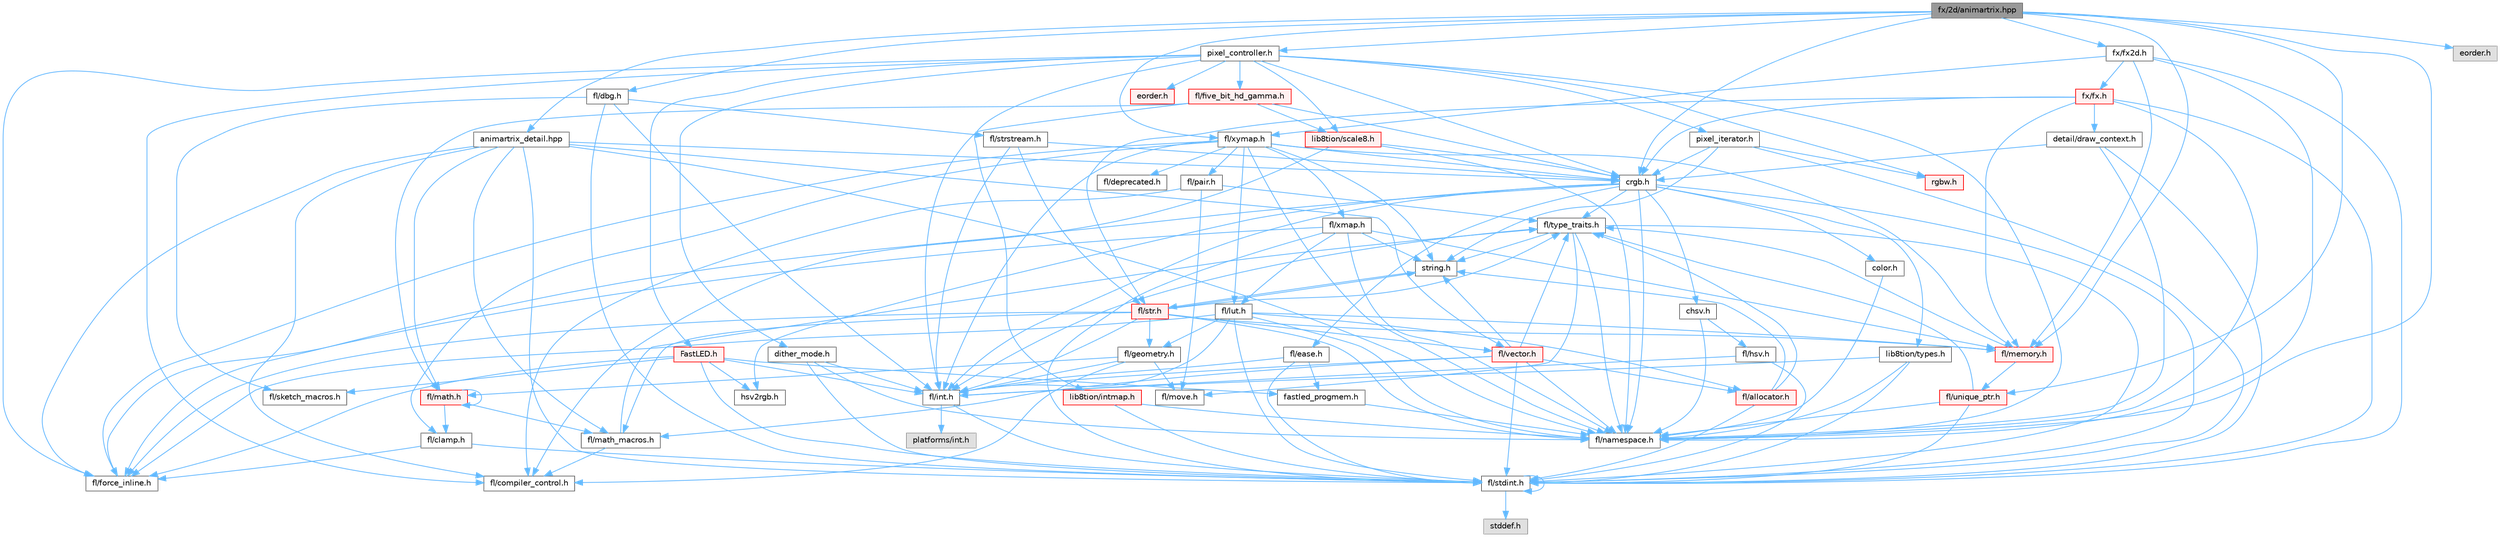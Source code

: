 digraph "fx/2d/animartrix.hpp"
{
 // INTERACTIVE_SVG=YES
 // LATEX_PDF_SIZE
  bgcolor="transparent";
  edge [fontname=Helvetica,fontsize=10,labelfontname=Helvetica,labelfontsize=10];
  node [fontname=Helvetica,fontsize=10,shape=box,height=0.2,width=0.4];
  Node1 [id="Node000001",label="fx/2d/animartrix.hpp",height=0.2,width=0.4,color="gray40", fillcolor="grey60", style="filled", fontcolor="black",tooltip=" "];
  Node1 -> Node2 [id="edge1_Node000001_Node000002",color="steelblue1",style="solid",tooltip=" "];
  Node2 [id="Node000002",label="crgb.h",height=0.2,width=0.4,color="grey40", fillcolor="white", style="filled",URL="$db/dd1/crgb_8h.html",tooltip="Defines the red, green, and blue (RGB) pixel struct."];
  Node2 -> Node3 [id="edge2_Node000002_Node000003",color="steelblue1",style="solid",tooltip=" "];
  Node3 [id="Node000003",label="fl/stdint.h",height=0.2,width=0.4,color="grey40", fillcolor="white", style="filled",URL="$df/dd8/stdint_8h.html",tooltip=" "];
  Node3 -> Node4 [id="edge3_Node000003_Node000004",color="steelblue1",style="solid",tooltip=" "];
  Node4 [id="Node000004",label="stddef.h",height=0.2,width=0.4,color="grey60", fillcolor="#E0E0E0", style="filled",tooltip=" "];
  Node3 -> Node3 [id="edge4_Node000003_Node000003",color="steelblue1",style="solid",tooltip=" "];
  Node2 -> Node5 [id="edge5_Node000002_Node000005",color="steelblue1",style="solid",tooltip=" "];
  Node5 [id="Node000005",label="fl/int.h",height=0.2,width=0.4,color="grey40", fillcolor="white", style="filled",URL="$d3/d7e/int_8h.html",tooltip=" "];
  Node5 -> Node3 [id="edge6_Node000005_Node000003",color="steelblue1",style="solid",tooltip=" "];
  Node5 -> Node6 [id="edge7_Node000005_Node000006",color="steelblue1",style="solid",tooltip=" "];
  Node6 [id="Node000006",label="platforms/int.h",height=0.2,width=0.4,color="grey60", fillcolor="#E0E0E0", style="filled",tooltip=" "];
  Node2 -> Node7 [id="edge8_Node000002_Node000007",color="steelblue1",style="solid",tooltip=" "];
  Node7 [id="Node000007",label="chsv.h",height=0.2,width=0.4,color="grey40", fillcolor="white", style="filled",URL="$d8/dd0/chsv_8h.html",tooltip="Defines the hue, saturation, and value (HSV) pixel struct."];
  Node7 -> Node8 [id="edge9_Node000007_Node000008",color="steelblue1",style="solid",tooltip=" "];
  Node8 [id="Node000008",label="fl/hsv.h",height=0.2,width=0.4,color="grey40", fillcolor="white", style="filled",URL="$d2/d4f/hsv_8h.html",tooltip="Defines the hue, saturation, and value (HSV) pixel struct."];
  Node8 -> Node3 [id="edge10_Node000008_Node000003",color="steelblue1",style="solid",tooltip=" "];
  Node8 -> Node5 [id="edge11_Node000008_Node000005",color="steelblue1",style="solid",tooltip=" "];
  Node7 -> Node9 [id="edge12_Node000007_Node000009",color="steelblue1",style="solid",tooltip=" "];
  Node9 [id="Node000009",label="fl/namespace.h",height=0.2,width=0.4,color="grey40", fillcolor="white", style="filled",URL="$df/d2a/namespace_8h.html",tooltip="Implements the FastLED namespace macros."];
  Node2 -> Node9 [id="edge13_Node000002_Node000009",color="steelblue1",style="solid",tooltip=" "];
  Node2 -> Node10 [id="edge14_Node000002_Node000010",color="steelblue1",style="solid",tooltip=" "];
  Node10 [id="Node000010",label="color.h",height=0.2,width=0.4,color="grey40", fillcolor="white", style="filled",URL="$d2/d6b/src_2color_8h.html",tooltip="Contains definitions for color correction and temperature."];
  Node10 -> Node9 [id="edge15_Node000010_Node000009",color="steelblue1",style="solid",tooltip=" "];
  Node2 -> Node11 [id="edge16_Node000002_Node000011",color="steelblue1",style="solid",tooltip=" "];
  Node11 [id="Node000011",label="lib8tion/types.h",height=0.2,width=0.4,color="grey40", fillcolor="white", style="filled",URL="$d9/ddf/lib8tion_2types_8h.html",tooltip="Defines fractional types used for lib8tion functions."];
  Node11 -> Node3 [id="edge17_Node000011_Node000003",color="steelblue1",style="solid",tooltip=" "];
  Node11 -> Node5 [id="edge18_Node000011_Node000005",color="steelblue1",style="solid",tooltip=" "];
  Node11 -> Node9 [id="edge19_Node000011_Node000009",color="steelblue1",style="solid",tooltip=" "];
  Node2 -> Node12 [id="edge20_Node000002_Node000012",color="steelblue1",style="solid",tooltip=" "];
  Node12 [id="Node000012",label="fl/force_inline.h",height=0.2,width=0.4,color="grey40", fillcolor="white", style="filled",URL="$d4/d64/force__inline_8h.html",tooltip=" "];
  Node2 -> Node13 [id="edge21_Node000002_Node000013",color="steelblue1",style="solid",tooltip=" "];
  Node13 [id="Node000013",label="fl/type_traits.h",height=0.2,width=0.4,color="grey40", fillcolor="white", style="filled",URL="$df/d63/type__traits_8h.html",tooltip=" "];
  Node13 -> Node14 [id="edge22_Node000013_Node000014",color="steelblue1",style="solid",tooltip=" "];
  Node14 [id="Node000014",label="string.h",height=0.2,width=0.4,color="grey40", fillcolor="white", style="filled",URL="$da/d66/string_8h.html",tooltip=" "];
  Node14 -> Node15 [id="edge23_Node000014_Node000015",color="steelblue1",style="solid",tooltip=" "];
  Node15 [id="Node000015",label="fl/str.h",height=0.2,width=0.4,color="red", fillcolor="#FFF0F0", style="filled",URL="$d1/d93/str_8h.html",tooltip=" "];
  Node15 -> Node5 [id="edge24_Node000015_Node000005",color="steelblue1",style="solid",tooltip=" "];
  Node15 -> Node14 [id="edge25_Node000015_Node000014",color="steelblue1",style="solid",tooltip=" "];
  Node15 -> Node16 [id="edge26_Node000015_Node000016",color="steelblue1",style="solid",tooltip=" "];
  Node16 [id="Node000016",label="fl/geometry.h",height=0.2,width=0.4,color="grey40", fillcolor="white", style="filled",URL="$d4/d67/geometry_8h.html",tooltip=" "];
  Node16 -> Node5 [id="edge27_Node000016_Node000005",color="steelblue1",style="solid",tooltip=" "];
  Node16 -> Node17 [id="edge28_Node000016_Node000017",color="steelblue1",style="solid",tooltip=" "];
  Node17 [id="Node000017",label="fl/math.h",height=0.2,width=0.4,color="red", fillcolor="#FFF0F0", style="filled",URL="$df/db1/math_8h.html",tooltip=" "];
  Node17 -> Node17 [id="edge29_Node000017_Node000017",color="steelblue1",style="solid",tooltip=" "];
  Node17 -> Node18 [id="edge30_Node000017_Node000018",color="steelblue1",style="solid",tooltip=" "];
  Node18 [id="Node000018",label="fl/clamp.h",height=0.2,width=0.4,color="grey40", fillcolor="white", style="filled",URL="$d6/dd3/clamp_8h.html",tooltip=" "];
  Node18 -> Node3 [id="edge31_Node000018_Node000003",color="steelblue1",style="solid",tooltip=" "];
  Node18 -> Node12 [id="edge32_Node000018_Node000012",color="steelblue1",style="solid",tooltip=" "];
  Node17 -> Node20 [id="edge33_Node000017_Node000020",color="steelblue1",style="solid",tooltip=" "];
  Node20 [id="Node000020",label="fl/math_macros.h",height=0.2,width=0.4,color="grey40", fillcolor="white", style="filled",URL="$d8/db8/math__macros_8h.html",tooltip=" "];
  Node20 -> Node21 [id="edge34_Node000020_Node000021",color="steelblue1",style="solid",tooltip=" "];
  Node21 [id="Node000021",label="fl/compiler_control.h",height=0.2,width=0.4,color="grey40", fillcolor="white", style="filled",URL="$d4/d54/compiler__control_8h.html",tooltip=" "];
  Node20 -> Node13 [id="edge35_Node000020_Node000013",color="steelblue1",style="solid",tooltip=" "];
  Node16 -> Node21 [id="edge36_Node000016_Node000021",color="steelblue1",style="solid",tooltip=" "];
  Node16 -> Node22 [id="edge37_Node000016_Node000022",color="steelblue1",style="solid",tooltip=" "];
  Node22 [id="Node000022",label="fl/move.h",height=0.2,width=0.4,color="grey40", fillcolor="white", style="filled",URL="$d9/d83/move_8h.html",tooltip=" "];
  Node15 -> Node20 [id="edge38_Node000015_Node000020",color="steelblue1",style="solid",tooltip=" "];
  Node15 -> Node9 [id="edge39_Node000015_Node000009",color="steelblue1",style="solid",tooltip=" "];
  Node15 -> Node23 [id="edge40_Node000015_Node000023",color="steelblue1",style="solid",tooltip=" "];
  Node23 [id="Node000023",label="fl/memory.h",height=0.2,width=0.4,color="red", fillcolor="#FFF0F0", style="filled",URL="$dc/d18/memory_8h.html",tooltip=" "];
  Node23 -> Node26 [id="edge41_Node000023_Node000026",color="steelblue1",style="solid",tooltip=" "];
  Node26 [id="Node000026",label="fl/unique_ptr.h",height=0.2,width=0.4,color="red", fillcolor="#FFF0F0", style="filled",URL="$da/d4b/unique__ptr_8h.html",tooltip=" "];
  Node26 -> Node9 [id="edge42_Node000026_Node000009",color="steelblue1",style="solid",tooltip=" "];
  Node26 -> Node13 [id="edge43_Node000026_Node000013",color="steelblue1",style="solid",tooltip=" "];
  Node26 -> Node3 [id="edge44_Node000026_Node000003",color="steelblue1",style="solid",tooltip=" "];
  Node23 -> Node13 [id="edge45_Node000023_Node000013",color="steelblue1",style="solid",tooltip=" "];
  Node15 -> Node13 [id="edge46_Node000015_Node000013",color="steelblue1",style="solid",tooltip=" "];
  Node15 -> Node50 [id="edge47_Node000015_Node000050",color="steelblue1",style="solid",tooltip=" "];
  Node50 [id="Node000050",label="fl/vector.h",height=0.2,width=0.4,color="red", fillcolor="#FFF0F0", style="filled",URL="$d6/d68/vector_8h.html",tooltip=" "];
  Node50 -> Node3 [id="edge48_Node000050_Node000003",color="steelblue1",style="solid",tooltip=" "];
  Node50 -> Node5 [id="edge49_Node000050_Node000005",color="steelblue1",style="solid",tooltip=" "];
  Node50 -> Node14 [id="edge50_Node000050_Node000014",color="steelblue1",style="solid",tooltip=" "];
  Node50 -> Node20 [id="edge51_Node000050_Node000020",color="steelblue1",style="solid",tooltip=" "];
  Node50 -> Node9 [id="edge52_Node000050_Node000009",color="steelblue1",style="solid",tooltip=" "];
  Node50 -> Node32 [id="edge53_Node000050_Node000032",color="steelblue1",style="solid",tooltip=" "];
  Node32 [id="Node000032",label="fl/allocator.h",height=0.2,width=0.4,color="red", fillcolor="#FFF0F0", style="filled",URL="$da/da9/allocator_8h.html",tooltip=" "];
  Node32 -> Node14 [id="edge54_Node000032_Node000014",color="steelblue1",style="solid",tooltip=" "];
  Node32 -> Node13 [id="edge55_Node000032_Node000013",color="steelblue1",style="solid",tooltip=" "];
  Node32 -> Node3 [id="edge56_Node000032_Node000003",color="steelblue1",style="solid",tooltip=" "];
  Node50 -> Node13 [id="edge57_Node000050_Node000013",color="steelblue1",style="solid",tooltip=" "];
  Node15 -> Node12 [id="edge58_Node000015_Node000012",color="steelblue1",style="solid",tooltip=" "];
  Node13 -> Node3 [id="edge59_Node000013_Node000003",color="steelblue1",style="solid",tooltip=" "];
  Node13 -> Node9 [id="edge60_Node000013_Node000009",color="steelblue1",style="solid",tooltip=" "];
  Node13 -> Node22 [id="edge61_Node000013_Node000022",color="steelblue1",style="solid",tooltip=" "];
  Node13 -> Node5 [id="edge62_Node000013_Node000005",color="steelblue1",style="solid",tooltip=" "];
  Node2 -> Node55 [id="edge63_Node000002_Node000055",color="steelblue1",style="solid",tooltip=" "];
  Node55 [id="Node000055",label="hsv2rgb.h",height=0.2,width=0.4,color="grey40", fillcolor="white", style="filled",URL="$de/d9a/hsv2rgb_8h.html",tooltip="Functions to convert from the HSV colorspace to the RGB colorspace."];
  Node2 -> Node56 [id="edge64_Node000002_Node000056",color="steelblue1",style="solid",tooltip=" "];
  Node56 [id="Node000056",label="fl/ease.h",height=0.2,width=0.4,color="grey40", fillcolor="white", style="filled",URL="$db/d19/ease_8h.html",tooltip=" "];
  Node56 -> Node3 [id="edge65_Node000056_Node000003",color="steelblue1",style="solid",tooltip=" "];
  Node56 -> Node5 [id="edge66_Node000056_Node000005",color="steelblue1",style="solid",tooltip=" "];
  Node56 -> Node57 [id="edge67_Node000056_Node000057",color="steelblue1",style="solid",tooltip=" "];
  Node57 [id="Node000057",label="fastled_progmem.h",height=0.2,width=0.4,color="grey40", fillcolor="white", style="filled",URL="$df/dab/fastled__progmem_8h.html",tooltip="Wrapper definitions to allow seamless use of PROGMEM in environments that have it."];
  Node57 -> Node9 [id="edge68_Node000057_Node000009",color="steelblue1",style="solid",tooltip=" "];
  Node1 -> Node58 [id="edge69_Node000001_Node000058",color="steelblue1",style="solid",tooltip=" "];
  Node58 [id="Node000058",label="fl/dbg.h",height=0.2,width=0.4,color="grey40", fillcolor="white", style="filled",URL="$d6/d01/dbg_8h.html",tooltip=" "];
  Node58 -> Node59 [id="edge70_Node000058_Node000059",color="steelblue1",style="solid",tooltip=" "];
  Node59 [id="Node000059",label="fl/strstream.h",height=0.2,width=0.4,color="grey40", fillcolor="white", style="filled",URL="$d8/d00/strstream_8h.html",tooltip=" "];
  Node59 -> Node5 [id="edge71_Node000059_Node000005",color="steelblue1",style="solid",tooltip=" "];
  Node59 -> Node15 [id="edge72_Node000059_Node000015",color="steelblue1",style="solid",tooltip=" "];
  Node59 -> Node2 [id="edge73_Node000059_Node000002",color="steelblue1",style="solid",tooltip=" "];
  Node58 -> Node60 [id="edge74_Node000058_Node000060",color="steelblue1",style="solid",tooltip=" "];
  Node60 [id="Node000060",label="fl/sketch_macros.h",height=0.2,width=0.4,color="grey40", fillcolor="white", style="filled",URL="$d1/dbc/sketch__macros_8h.html",tooltip=" "];
  Node58 -> Node5 [id="edge75_Node000058_Node000005",color="steelblue1",style="solid",tooltip=" "];
  Node58 -> Node3 [id="edge76_Node000058_Node000003",color="steelblue1",style="solid",tooltip=" "];
  Node1 -> Node9 [id="edge77_Node000001_Node000009",color="steelblue1",style="solid",tooltip=" "];
  Node1 -> Node23 [id="edge78_Node000001_Node000023",color="steelblue1",style="solid",tooltip=" "];
  Node1 -> Node26 [id="edge79_Node000001_Node000026",color="steelblue1",style="solid",tooltip=" "];
  Node1 -> Node61 [id="edge80_Node000001_Node000061",color="steelblue1",style="solid",tooltip=" "];
  Node61 [id="Node000061",label="fl/xymap.h",height=0.2,width=0.4,color="grey40", fillcolor="white", style="filled",URL="$da/d61/xymap_8h.html",tooltip=" "];
  Node61 -> Node5 [id="edge81_Node000061_Node000005",color="steelblue1",style="solid",tooltip=" "];
  Node61 -> Node9 [id="edge82_Node000061_Node000009",color="steelblue1",style="solid",tooltip=" "];
  Node61 -> Node12 [id="edge83_Node000061_Node000012",color="steelblue1",style="solid",tooltip=" "];
  Node61 -> Node62 [id="edge84_Node000061_Node000062",color="steelblue1",style="solid",tooltip=" "];
  Node62 [id="Node000062",label="fl/pair.h",height=0.2,width=0.4,color="grey40", fillcolor="white", style="filled",URL="$d3/d41/pair_8h.html",tooltip=" "];
  Node62 -> Node22 [id="edge85_Node000062_Node000022",color="steelblue1",style="solid",tooltip=" "];
  Node62 -> Node21 [id="edge86_Node000062_Node000021",color="steelblue1",style="solid",tooltip=" "];
  Node62 -> Node13 [id="edge87_Node000062_Node000013",color="steelblue1",style="solid",tooltip=" "];
  Node61 -> Node14 [id="edge88_Node000061_Node000014",color="steelblue1",style="solid",tooltip=" "];
  Node61 -> Node2 [id="edge89_Node000061_Node000002",color="steelblue1",style="solid",tooltip=" "];
  Node61 -> Node18 [id="edge90_Node000061_Node000018",color="steelblue1",style="solid",tooltip=" "];
  Node61 -> Node63 [id="edge91_Node000061_Node000063",color="steelblue1",style="solid",tooltip=" "];
  Node63 [id="Node000063",label="fl/lut.h",height=0.2,width=0.4,color="grey40", fillcolor="white", style="filled",URL="$db/d54/lut_8h.html",tooltip=" "];
  Node63 -> Node32 [id="edge92_Node000063_Node000032",color="steelblue1",style="solid",tooltip=" "];
  Node63 -> Node12 [id="edge93_Node000063_Node000012",color="steelblue1",style="solid",tooltip=" "];
  Node63 -> Node23 [id="edge94_Node000063_Node000023",color="steelblue1",style="solid",tooltip=" "];
  Node63 -> Node3 [id="edge95_Node000063_Node000003",color="steelblue1",style="solid",tooltip=" "];
  Node63 -> Node5 [id="edge96_Node000063_Node000005",color="steelblue1",style="solid",tooltip=" "];
  Node63 -> Node16 [id="edge97_Node000063_Node000016",color="steelblue1",style="solid",tooltip=" "];
  Node63 -> Node9 [id="edge98_Node000063_Node000009",color="steelblue1",style="solid",tooltip=" "];
  Node61 -> Node23 [id="edge99_Node000061_Node000023",color="steelblue1",style="solid",tooltip=" "];
  Node61 -> Node41 [id="edge100_Node000061_Node000041",color="steelblue1",style="solid",tooltip=" "];
  Node41 [id="Node000041",label="fl/deprecated.h",height=0.2,width=0.4,color="grey40", fillcolor="white", style="filled",URL="$d4/dce/deprecated_8h.html",tooltip=" "];
  Node61 -> Node64 [id="edge101_Node000061_Node000064",color="steelblue1",style="solid",tooltip=" "];
  Node64 [id="Node000064",label="fl/xmap.h",height=0.2,width=0.4,color="grey40", fillcolor="white", style="filled",URL="$dd/dcc/xmap_8h.html",tooltip=" "];
  Node64 -> Node3 [id="edge102_Node000064_Node000003",color="steelblue1",style="solid",tooltip=" "];
  Node64 -> Node14 [id="edge103_Node000064_Node000014",color="steelblue1",style="solid",tooltip=" "];
  Node64 -> Node12 [id="edge104_Node000064_Node000012",color="steelblue1",style="solid",tooltip=" "];
  Node64 -> Node63 [id="edge105_Node000064_Node000063",color="steelblue1",style="solid",tooltip=" "];
  Node64 -> Node23 [id="edge106_Node000064_Node000023",color="steelblue1",style="solid",tooltip=" "];
  Node64 -> Node9 [id="edge107_Node000064_Node000009",color="steelblue1",style="solid",tooltip=" "];
  Node1 -> Node65 [id="edge108_Node000001_Node000065",color="steelblue1",style="solid",tooltip=" "];
  Node65 [id="Node000065",label="fx/fx2d.h",height=0.2,width=0.4,color="grey40", fillcolor="white", style="filled",URL="$d9/d43/fx2d_8h.html",tooltip=" "];
  Node65 -> Node3 [id="edge109_Node000065_Node000003",color="steelblue1",style="solid",tooltip=" "];
  Node65 -> Node9 [id="edge110_Node000065_Node000009",color="steelblue1",style="solid",tooltip=" "];
  Node65 -> Node23 [id="edge111_Node000065_Node000023",color="steelblue1",style="solid",tooltip=" "];
  Node65 -> Node61 [id="edge112_Node000065_Node000061",color="steelblue1",style="solid",tooltip=" "];
  Node65 -> Node66 [id="edge113_Node000065_Node000066",color="steelblue1",style="solid",tooltip=" "];
  Node66 [id="Node000066",label="fx/fx.h",height=0.2,width=0.4,color="red", fillcolor="#FFF0F0", style="filled",URL="$d2/d0c/fx_8h.html",tooltip=" "];
  Node66 -> Node3 [id="edge114_Node000066_Node000003",color="steelblue1",style="solid",tooltip=" "];
  Node66 -> Node2 [id="edge115_Node000066_Node000002",color="steelblue1",style="solid",tooltip=" "];
  Node66 -> Node67 [id="edge116_Node000066_Node000067",color="steelblue1",style="solid",tooltip=" "];
  Node67 [id="Node000067",label="detail/draw_context.h",height=0.2,width=0.4,color="grey40", fillcolor="white", style="filled",URL="$db/ded/draw__context_8h.html",tooltip=" "];
  Node67 -> Node2 [id="edge117_Node000067_Node000002",color="steelblue1",style="solid",tooltip=" "];
  Node67 -> Node9 [id="edge118_Node000067_Node000009",color="steelblue1",style="solid",tooltip=" "];
  Node67 -> Node3 [id="edge119_Node000067_Node000003",color="steelblue1",style="solid",tooltip=" "];
  Node66 -> Node9 [id="edge120_Node000066_Node000009",color="steelblue1",style="solid",tooltip=" "];
  Node66 -> Node23 [id="edge121_Node000066_Node000023",color="steelblue1",style="solid",tooltip=" "];
  Node66 -> Node15 [id="edge122_Node000066_Node000015",color="steelblue1",style="solid",tooltip=" "];
  Node1 -> Node69 [id="edge123_Node000001_Node000069",color="steelblue1",style="solid",tooltip=" "];
  Node69 [id="Node000069",label="eorder.h",height=0.2,width=0.4,color="grey60", fillcolor="#E0E0E0", style="filled",tooltip=" "];
  Node1 -> Node70 [id="edge124_Node000001_Node000070",color="steelblue1",style="solid",tooltip=" "];
  Node70 [id="Node000070",label="pixel_controller.h",height=0.2,width=0.4,color="grey40", fillcolor="white", style="filled",URL="$d5/d4d/pixel__controller_8h.html",tooltip="Low level pixel data writing class."];
  Node70 -> Node71 [id="edge125_Node000070_Node000071",color="steelblue1",style="solid",tooltip=" "];
  Node71 [id="Node000071",label="lib8tion/intmap.h",height=0.2,width=0.4,color="red", fillcolor="#FFF0F0", style="filled",URL="$d8/d54/intmap_8h.html",tooltip="Defines integer mapping functions."];
  Node71 -> Node9 [id="edge126_Node000071_Node000009",color="steelblue1",style="solid",tooltip=" "];
  Node71 -> Node3 [id="edge127_Node000071_Node000003",color="steelblue1",style="solid",tooltip=" "];
  Node70 -> Node73 [id="edge128_Node000070_Node000073",color="steelblue1",style="solid",tooltip=" "];
  Node73 [id="Node000073",label="rgbw.h",height=0.2,width=0.4,color="red", fillcolor="#FFF0F0", style="filled",URL="$d7/dbb/rgbw_8h.html",tooltip="Functions for red, green, blue, white (RGBW) output."];
  Node70 -> Node76 [id="edge129_Node000070_Node000076",color="steelblue1",style="solid",tooltip=" "];
  Node76 [id="Node000076",label="fl/five_bit_hd_gamma.h",height=0.2,width=0.4,color="red", fillcolor="#FFF0F0", style="filled",URL="$dc/d44/five__bit__hd__gamma_8h.html",tooltip="Declares functions for five-bit gamma correction."];
  Node76 -> Node5 [id="edge130_Node000076_Node000005",color="steelblue1",style="solid",tooltip=" "];
  Node76 -> Node17 [id="edge131_Node000076_Node000017",color="steelblue1",style="solid",tooltip=" "];
  Node76 -> Node2 [id="edge132_Node000076_Node000002",color="steelblue1",style="solid",tooltip=" "];
  Node76 -> Node78 [id="edge133_Node000076_Node000078",color="steelblue1",style="solid",tooltip=" "];
  Node78 [id="Node000078",label="lib8tion/scale8.h",height=0.2,width=0.4,color="red", fillcolor="#FFF0F0", style="filled",URL="$db/d91/scale8_8h.html",tooltip="Fast, efficient 8-bit scaling functions specifically designed for high-performance LED programming."];
  Node78 -> Node21 [id="edge134_Node000078_Node000021",color="steelblue1",style="solid",tooltip=" "];
  Node78 -> Node2 [id="edge135_Node000078_Node000002",color="steelblue1",style="solid",tooltip=" "];
  Node78 -> Node9 [id="edge136_Node000078_Node000009",color="steelblue1",style="solid",tooltip=" "];
  Node70 -> Node12 [id="edge137_Node000070_Node000012",color="steelblue1",style="solid",tooltip=" "];
  Node70 -> Node78 [id="edge138_Node000070_Node000078",color="steelblue1",style="solid",tooltip=" "];
  Node70 -> Node9 [id="edge139_Node000070_Node000009",color="steelblue1",style="solid",tooltip=" "];
  Node70 -> Node81 [id="edge140_Node000070_Node000081",color="steelblue1",style="solid",tooltip=" "];
  Node81 [id="Node000081",label="eorder.h",height=0.2,width=0.4,color="red", fillcolor="#FFF0F0", style="filled",URL="$db/d07/eorder_8h.html",tooltip="Defines color channel ordering enumerations."];
  Node70 -> Node82 [id="edge141_Node000070_Node000082",color="steelblue1",style="solid",tooltip=" "];
  Node82 [id="Node000082",label="dither_mode.h",height=0.2,width=0.4,color="grey40", fillcolor="white", style="filled",URL="$d8/d90/dither__mode_8h.html",tooltip="Declares dithering options and types."];
  Node82 -> Node3 [id="edge142_Node000082_Node000003",color="steelblue1",style="solid",tooltip=" "];
  Node82 -> Node5 [id="edge143_Node000082_Node000005",color="steelblue1",style="solid",tooltip=" "];
  Node82 -> Node9 [id="edge144_Node000082_Node000009",color="steelblue1",style="solid",tooltip=" "];
  Node70 -> Node83 [id="edge145_Node000070_Node000083",color="steelblue1",style="solid",tooltip=" "];
  Node83 [id="Node000083",label="pixel_iterator.h",height=0.2,width=0.4,color="grey40", fillcolor="white", style="filled",URL="$d8/d6c/pixel__iterator_8h.html",tooltip="Non-templated low level pixel data writing class."];
  Node83 -> Node3 [id="edge146_Node000083_Node000003",color="steelblue1",style="solid",tooltip=" "];
  Node83 -> Node14 [id="edge147_Node000083_Node000014",color="steelblue1",style="solid",tooltip=" "];
  Node83 -> Node73 [id="edge148_Node000083_Node000073",color="steelblue1",style="solid",tooltip=" "];
  Node83 -> Node2 [id="edge149_Node000083_Node000002",color="steelblue1",style="solid",tooltip=" "];
  Node70 -> Node2 [id="edge150_Node000070_Node000002",color="steelblue1",style="solid",tooltip=" "];
  Node70 -> Node21 [id="edge151_Node000070_Node000021",color="steelblue1",style="solid",tooltip=" "];
  Node70 -> Node84 [id="edge152_Node000070_Node000084",color="steelblue1",style="solid",tooltip=" "];
  Node84 [id="Node000084",label="FastLED.h",height=0.2,width=0.4,color="red", fillcolor="#FFF0F0", style="filled",URL="$db/d97/_fast_l_e_d_8h.html",tooltip="central include file for FastLED, defines the CFastLED class/object"];
  Node84 -> Node3 [id="edge153_Node000084_Node000003",color="steelblue1",style="solid",tooltip=" "];
  Node84 -> Node12 [id="edge154_Node000084_Node000012",color="steelblue1",style="solid",tooltip=" "];
  Node84 -> Node57 [id="edge155_Node000084_Node000057",color="steelblue1",style="solid",tooltip=" "];
  Node84 -> Node55 [id="edge156_Node000084_Node000055",color="steelblue1",style="solid",tooltip=" "];
  Node84 -> Node5 [id="edge157_Node000084_Node000005",color="steelblue1",style="solid",tooltip=" "];
  Node84 -> Node60 [id="edge158_Node000084_Node000060",color="steelblue1",style="solid",tooltip=" "];
  Node1 -> Node143 [id="edge159_Node000001_Node000143",color="steelblue1",style="solid",tooltip=" "];
  Node143 [id="Node000143",label="animartrix_detail.hpp",height=0.2,width=0.4,color="grey40", fillcolor="white", style="filled",URL="$d3/d3b/animartrix__detail_8hpp.html",tooltip=" "];
  Node143 -> Node50 [id="edge160_Node000143_Node000050",color="steelblue1",style="solid",tooltip=" "];
  Node143 -> Node17 [id="edge161_Node000143_Node000017",color="steelblue1",style="solid",tooltip=" "];
  Node143 -> Node3 [id="edge162_Node000143_Node000003",color="steelblue1",style="solid",tooltip=" "];
  Node143 -> Node20 [id="edge163_Node000143_Node000020",color="steelblue1",style="solid",tooltip=" "];
  Node143 -> Node2 [id="edge164_Node000143_Node000002",color="steelblue1",style="solid",tooltip=" "];
  Node143 -> Node12 [id="edge165_Node000143_Node000012",color="steelblue1",style="solid",tooltip=" "];
  Node143 -> Node9 [id="edge166_Node000143_Node000009",color="steelblue1",style="solid",tooltip=" "];
  Node143 -> Node21 [id="edge167_Node000143_Node000021",color="steelblue1",style="solid",tooltip=" "];
}
